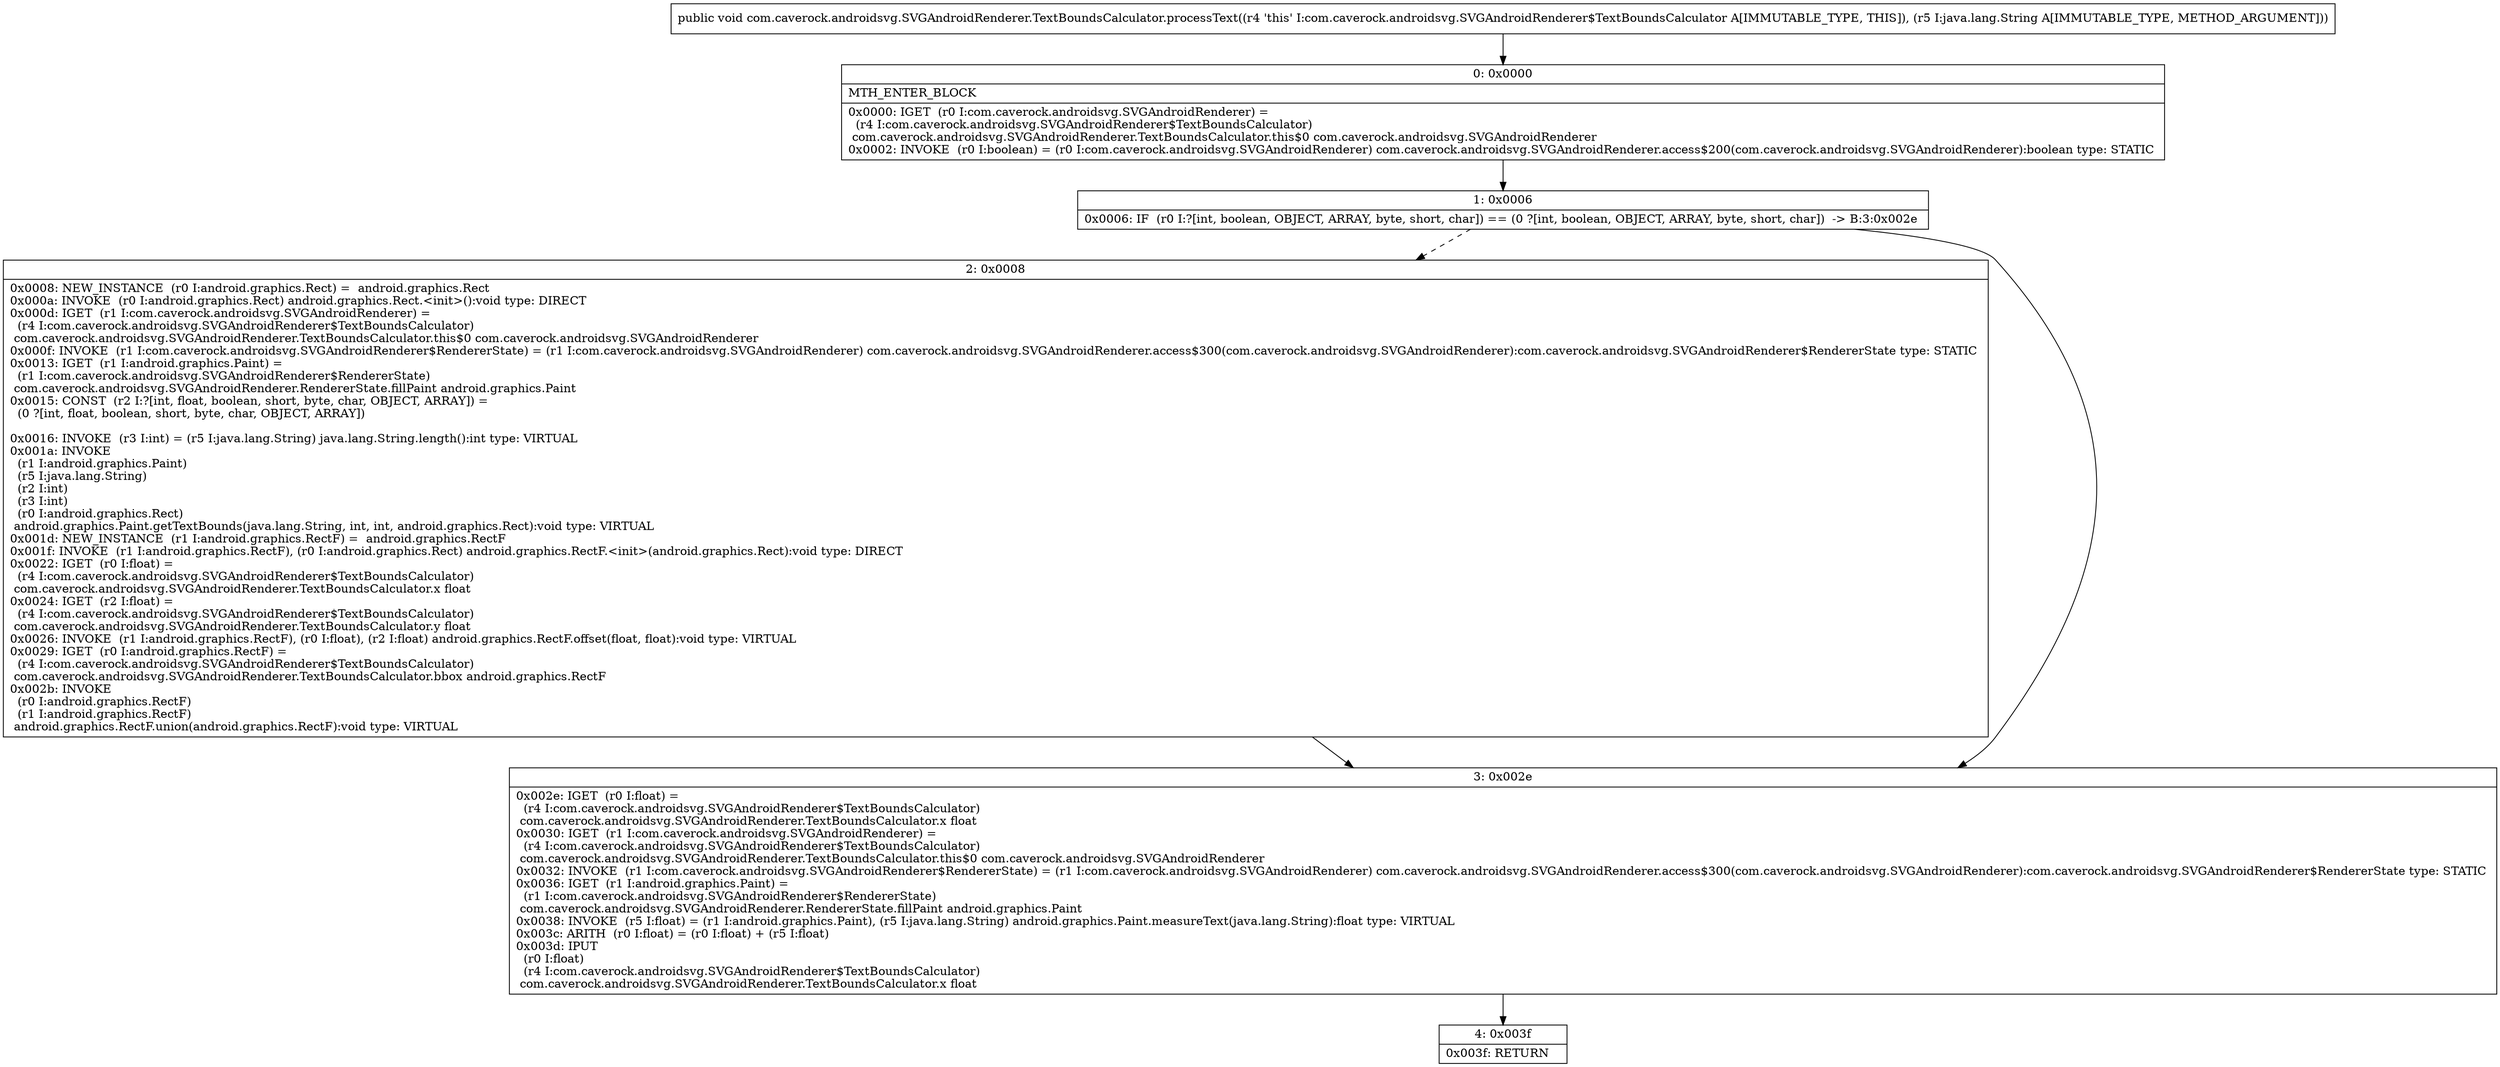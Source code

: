digraph "CFG forcom.caverock.androidsvg.SVGAndroidRenderer.TextBoundsCalculator.processText(Ljava\/lang\/String;)V" {
Node_0 [shape=record,label="{0\:\ 0x0000|MTH_ENTER_BLOCK\l|0x0000: IGET  (r0 I:com.caverock.androidsvg.SVGAndroidRenderer) = \l  (r4 I:com.caverock.androidsvg.SVGAndroidRenderer$TextBoundsCalculator)\l com.caverock.androidsvg.SVGAndroidRenderer.TextBoundsCalculator.this$0 com.caverock.androidsvg.SVGAndroidRenderer \l0x0002: INVOKE  (r0 I:boolean) = (r0 I:com.caverock.androidsvg.SVGAndroidRenderer) com.caverock.androidsvg.SVGAndroidRenderer.access$200(com.caverock.androidsvg.SVGAndroidRenderer):boolean type: STATIC \l}"];
Node_1 [shape=record,label="{1\:\ 0x0006|0x0006: IF  (r0 I:?[int, boolean, OBJECT, ARRAY, byte, short, char]) == (0 ?[int, boolean, OBJECT, ARRAY, byte, short, char])  \-\> B:3:0x002e \l}"];
Node_2 [shape=record,label="{2\:\ 0x0008|0x0008: NEW_INSTANCE  (r0 I:android.graphics.Rect) =  android.graphics.Rect \l0x000a: INVOKE  (r0 I:android.graphics.Rect) android.graphics.Rect.\<init\>():void type: DIRECT \l0x000d: IGET  (r1 I:com.caverock.androidsvg.SVGAndroidRenderer) = \l  (r4 I:com.caverock.androidsvg.SVGAndroidRenderer$TextBoundsCalculator)\l com.caverock.androidsvg.SVGAndroidRenderer.TextBoundsCalculator.this$0 com.caverock.androidsvg.SVGAndroidRenderer \l0x000f: INVOKE  (r1 I:com.caverock.androidsvg.SVGAndroidRenderer$RendererState) = (r1 I:com.caverock.androidsvg.SVGAndroidRenderer) com.caverock.androidsvg.SVGAndroidRenderer.access$300(com.caverock.androidsvg.SVGAndroidRenderer):com.caverock.androidsvg.SVGAndroidRenderer$RendererState type: STATIC \l0x0013: IGET  (r1 I:android.graphics.Paint) = \l  (r1 I:com.caverock.androidsvg.SVGAndroidRenderer$RendererState)\l com.caverock.androidsvg.SVGAndroidRenderer.RendererState.fillPaint android.graphics.Paint \l0x0015: CONST  (r2 I:?[int, float, boolean, short, byte, char, OBJECT, ARRAY]) = \l  (0 ?[int, float, boolean, short, byte, char, OBJECT, ARRAY])\l \l0x0016: INVOKE  (r3 I:int) = (r5 I:java.lang.String) java.lang.String.length():int type: VIRTUAL \l0x001a: INVOKE  \l  (r1 I:android.graphics.Paint)\l  (r5 I:java.lang.String)\l  (r2 I:int)\l  (r3 I:int)\l  (r0 I:android.graphics.Rect)\l android.graphics.Paint.getTextBounds(java.lang.String, int, int, android.graphics.Rect):void type: VIRTUAL \l0x001d: NEW_INSTANCE  (r1 I:android.graphics.RectF) =  android.graphics.RectF \l0x001f: INVOKE  (r1 I:android.graphics.RectF), (r0 I:android.graphics.Rect) android.graphics.RectF.\<init\>(android.graphics.Rect):void type: DIRECT \l0x0022: IGET  (r0 I:float) = \l  (r4 I:com.caverock.androidsvg.SVGAndroidRenderer$TextBoundsCalculator)\l com.caverock.androidsvg.SVGAndroidRenderer.TextBoundsCalculator.x float \l0x0024: IGET  (r2 I:float) = \l  (r4 I:com.caverock.androidsvg.SVGAndroidRenderer$TextBoundsCalculator)\l com.caverock.androidsvg.SVGAndroidRenderer.TextBoundsCalculator.y float \l0x0026: INVOKE  (r1 I:android.graphics.RectF), (r0 I:float), (r2 I:float) android.graphics.RectF.offset(float, float):void type: VIRTUAL \l0x0029: IGET  (r0 I:android.graphics.RectF) = \l  (r4 I:com.caverock.androidsvg.SVGAndroidRenderer$TextBoundsCalculator)\l com.caverock.androidsvg.SVGAndroidRenderer.TextBoundsCalculator.bbox android.graphics.RectF \l0x002b: INVOKE  \l  (r0 I:android.graphics.RectF)\l  (r1 I:android.graphics.RectF)\l android.graphics.RectF.union(android.graphics.RectF):void type: VIRTUAL \l}"];
Node_3 [shape=record,label="{3\:\ 0x002e|0x002e: IGET  (r0 I:float) = \l  (r4 I:com.caverock.androidsvg.SVGAndroidRenderer$TextBoundsCalculator)\l com.caverock.androidsvg.SVGAndroidRenderer.TextBoundsCalculator.x float \l0x0030: IGET  (r1 I:com.caverock.androidsvg.SVGAndroidRenderer) = \l  (r4 I:com.caverock.androidsvg.SVGAndroidRenderer$TextBoundsCalculator)\l com.caverock.androidsvg.SVGAndroidRenderer.TextBoundsCalculator.this$0 com.caverock.androidsvg.SVGAndroidRenderer \l0x0032: INVOKE  (r1 I:com.caverock.androidsvg.SVGAndroidRenderer$RendererState) = (r1 I:com.caverock.androidsvg.SVGAndroidRenderer) com.caverock.androidsvg.SVGAndroidRenderer.access$300(com.caverock.androidsvg.SVGAndroidRenderer):com.caverock.androidsvg.SVGAndroidRenderer$RendererState type: STATIC \l0x0036: IGET  (r1 I:android.graphics.Paint) = \l  (r1 I:com.caverock.androidsvg.SVGAndroidRenderer$RendererState)\l com.caverock.androidsvg.SVGAndroidRenderer.RendererState.fillPaint android.graphics.Paint \l0x0038: INVOKE  (r5 I:float) = (r1 I:android.graphics.Paint), (r5 I:java.lang.String) android.graphics.Paint.measureText(java.lang.String):float type: VIRTUAL \l0x003c: ARITH  (r0 I:float) = (r0 I:float) + (r5 I:float) \l0x003d: IPUT  \l  (r0 I:float)\l  (r4 I:com.caverock.androidsvg.SVGAndroidRenderer$TextBoundsCalculator)\l com.caverock.androidsvg.SVGAndroidRenderer.TextBoundsCalculator.x float \l}"];
Node_4 [shape=record,label="{4\:\ 0x003f|0x003f: RETURN   \l}"];
MethodNode[shape=record,label="{public void com.caverock.androidsvg.SVGAndroidRenderer.TextBoundsCalculator.processText((r4 'this' I:com.caverock.androidsvg.SVGAndroidRenderer$TextBoundsCalculator A[IMMUTABLE_TYPE, THIS]), (r5 I:java.lang.String A[IMMUTABLE_TYPE, METHOD_ARGUMENT])) }"];
MethodNode -> Node_0;
Node_0 -> Node_1;
Node_1 -> Node_2[style=dashed];
Node_1 -> Node_3;
Node_2 -> Node_3;
Node_3 -> Node_4;
}

